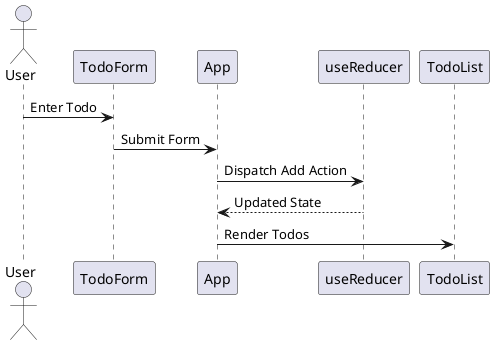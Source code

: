 @startuml
actor User
participant TodoForm
participant App
participant useReducer
User -> TodoForm: Enter Todo
TodoForm -> App: Submit Form
App -> useReducer: Dispatch Add Action
useReducer --> App: Updated State
App -> TodoList: Render Todos
@enduml
